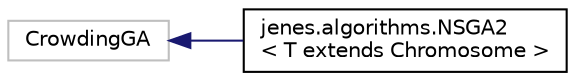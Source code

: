 digraph "Representación gráfica de la clase"
{
  edge [fontname="Helvetica",fontsize="10",labelfontname="Helvetica",labelfontsize="10"];
  node [fontname="Helvetica",fontsize="10",shape=record];
  rankdir="LR";
  Node1 [label="CrowdingGA",height=0.2,width=0.4,color="grey75", fillcolor="white", style="filled"];
  Node1 -> Node2 [dir="back",color="midnightblue",fontsize="10",style="solid",fontname="Helvetica"];
  Node2 [label="jenes.algorithms.NSGA2\l\< T extends Chromosome \>",height=0.2,width=0.4,color="black", fillcolor="white", style="filled",URL="$classjenes_1_1algorithms_1_1_n_s_g_a2_3_01_t_01extends_01_chromosome_01_4.html"];
}
